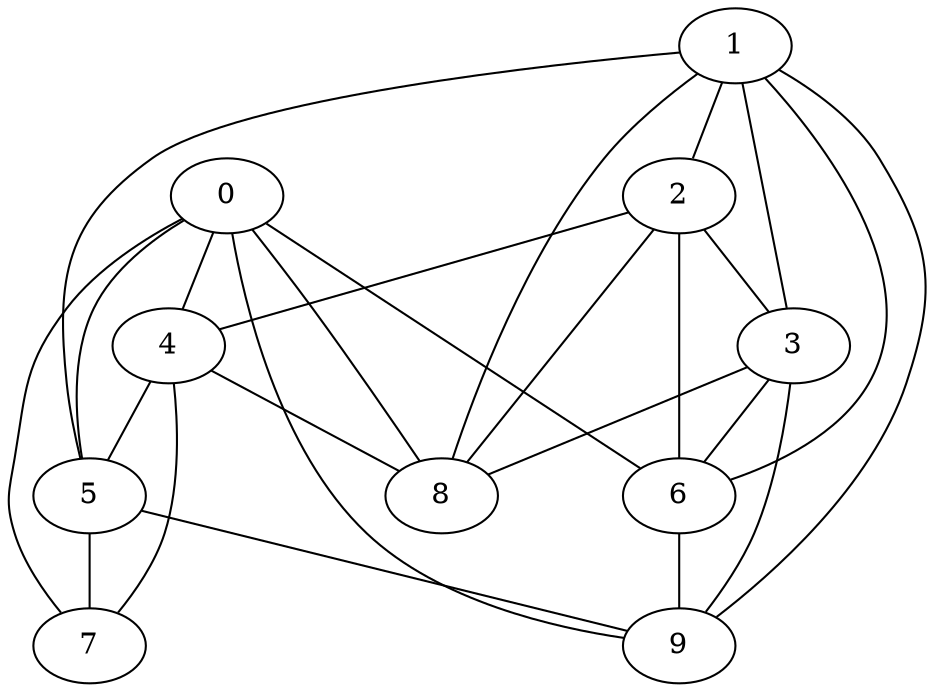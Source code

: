 
graph graphname {
    0 -- 4
0 -- 5
0 -- 6
0 -- 7
0 -- 8
0 -- 9
1 -- 2
1 -- 3
1 -- 5
1 -- 6
1 -- 8
1 -- 9
2 -- 8
2 -- 3
2 -- 4
2 -- 6
3 -- 8
3 -- 6
3 -- 9
4 -- 8
4 -- 5
4 -- 7
5 -- 7
5 -- 9
6 -- 9

}
